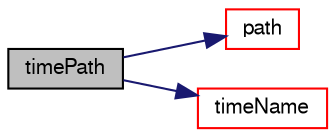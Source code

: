 digraph "timePath"
{
  bgcolor="transparent";
  edge [fontname="FreeSans",fontsize="10",labelfontname="FreeSans",labelfontsize="10"];
  node [fontname="FreeSans",fontsize="10",shape=record];
  rankdir="LR";
  Node4737 [label="timePath",height=0.2,width=0.4,color="black", fillcolor="grey75", style="filled", fontcolor="black"];
  Node4737 -> Node4738 [color="midnightblue",fontsize="10",style="solid",fontname="FreeSans"];
  Node4738 [label="path",height=0.2,width=0.4,color="red",URL="$a26350.html#a3a68a482f9904838898709bec94fedc5",tooltip="Return path. "];
  Node4737 -> Node4743 [color="midnightblue",fontsize="10",style="solid",fontname="FreeSans"];
  Node4743 [label="timeName",height=0.2,width=0.4,color="red",URL="$a26350.html#a90eec0cafc50ed7b6fbbfffe2c5df974",tooltip="Return current time name. "];
}
